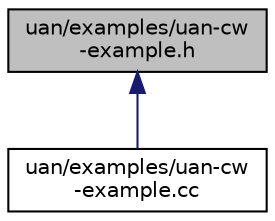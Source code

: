 digraph "uan/examples/uan-cw-example.h"
{
  edge [fontname="Helvetica",fontsize="10",labelfontname="Helvetica",labelfontsize="10"];
  node [fontname="Helvetica",fontsize="10",shape=record];
  Node1 [label="uan/examples/uan-cw\l-example.h",height=0.2,width=0.4,color="black", fillcolor="grey75", style="filled", fontcolor="black"];
  Node1 -> Node2 [dir="back",color="midnightblue",fontsize="10",style="solid"];
  Node2 [label="uan/examples/uan-cw\l-example.cc",height=0.2,width=0.4,color="black", fillcolor="white", style="filled",URL="$d7/d09/uan-cw-example_8cc.html"];
}
